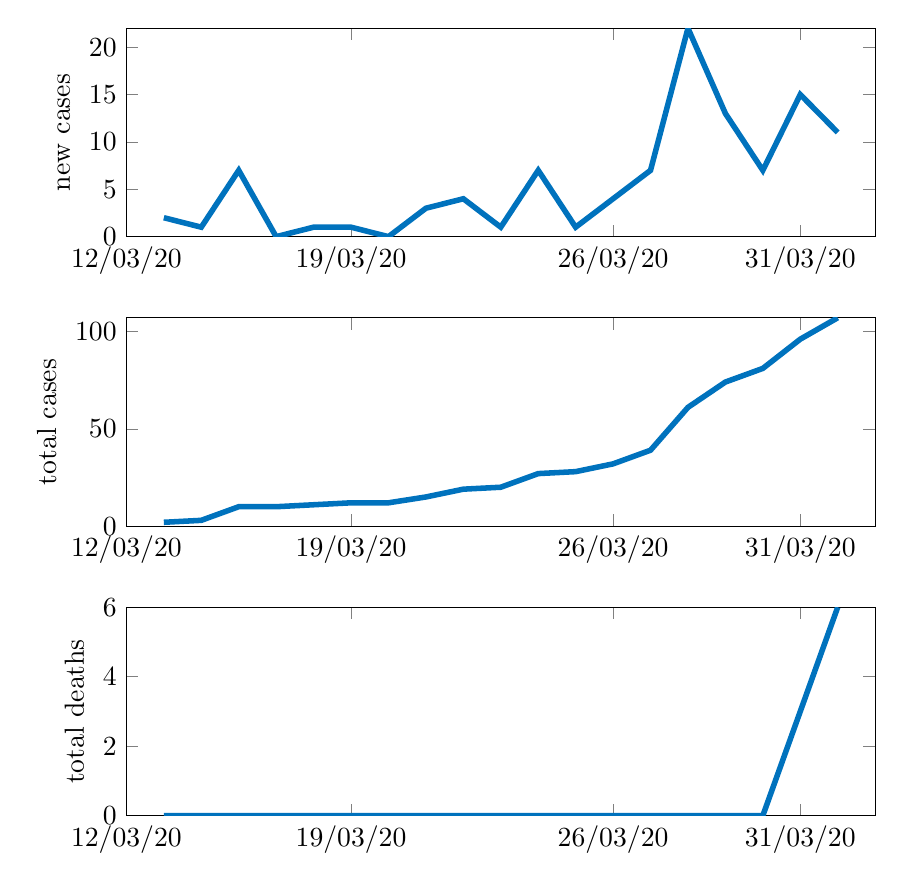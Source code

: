 % This file was created by matlab2tikz.
% Minimal pgfplots version: 1.3
%
\definecolor{mycolor1}{rgb}{0.0,0.447,0.741}%
%
\begin{tikzpicture}

\begin{axis}[%
width=9.509cm,
height=2.647cm,
at={(0cm,3.676cm)},
scale only axis,
xmin=0,
xmax=20,
xtick={0,6,13,18},
xticklabels={{12/03/20},{19/03/20},{26/03/20},{31/03/20}},
ymin=0,
ymax=107,
ylabel={total cases},
legend style={legend cell align=left,align=left,draw=white!15!black}
]
\addplot [color=mycolor1,solid,line width=2.0pt,forget plot]
  table[row sep=crcr]{%
1	2\\
2	3\\
3	10\\
4	10\\
5	11\\
6	12\\
7	12\\
8	15\\
9	19\\
10	20\\
11	27\\
12	28\\
13	32\\
14	39\\
15	61\\
16	74\\
17	81\\
18	96\\
19	107\\
};
\end{axis}

\begin{axis}[%
width=9.509cm,
height=2.647cm,
at={(0cm,7.353cm)},
scale only axis,
xmin=0,
xmax=20,
xtick={0,6,13,18},
xticklabels={{12/03/20},{19/03/20},{26/03/20},{31/03/20}},
ymin=0,
ymax=22,
ylabel={new cases},
legend style={legend cell align=left,align=left,draw=white!15!black}
]
\addplot [color=mycolor1,solid,line width=2.0pt,forget plot]
  table[row sep=crcr]{%
1	2\\
2	1\\
3	7\\
4	0\\
5	1\\
6	1\\
7	0\\
8	3\\
9	4\\
10	1\\
11	7\\
12	1\\
13	4\\
14	7\\
15	22\\
16	13\\
17	7\\
18	15\\
19	11\\
};
\end{axis}

\begin{axis}[%
width=9.509cm,
height=2.647cm,
at={(0cm,0cm)},
scale only axis,
xmin=0,
xmax=20,
xtick={0,6,13,18},
xticklabels={{12/03/20},{19/03/20},{26/03/20},{31/03/20}},
ymin=0,
ymax=6,
ylabel={total deaths},
legend style={legend cell align=left,align=left,draw=white!15!black}
]
\addplot [color=mycolor1,solid,line width=2.0pt,forget plot]
  table[row sep=crcr]{%
1	0\\
2	0\\
3	0\\
4	0\\
5	0\\
6	0\\
7	0\\
8	0\\
9	0\\
10	0\\
11	0\\
12	0\\
13	0\\
14	0\\
15	0\\
16	0\\
17	0\\
18	3\\
19	6\\
};
\end{axis}
\end{tikzpicture}%